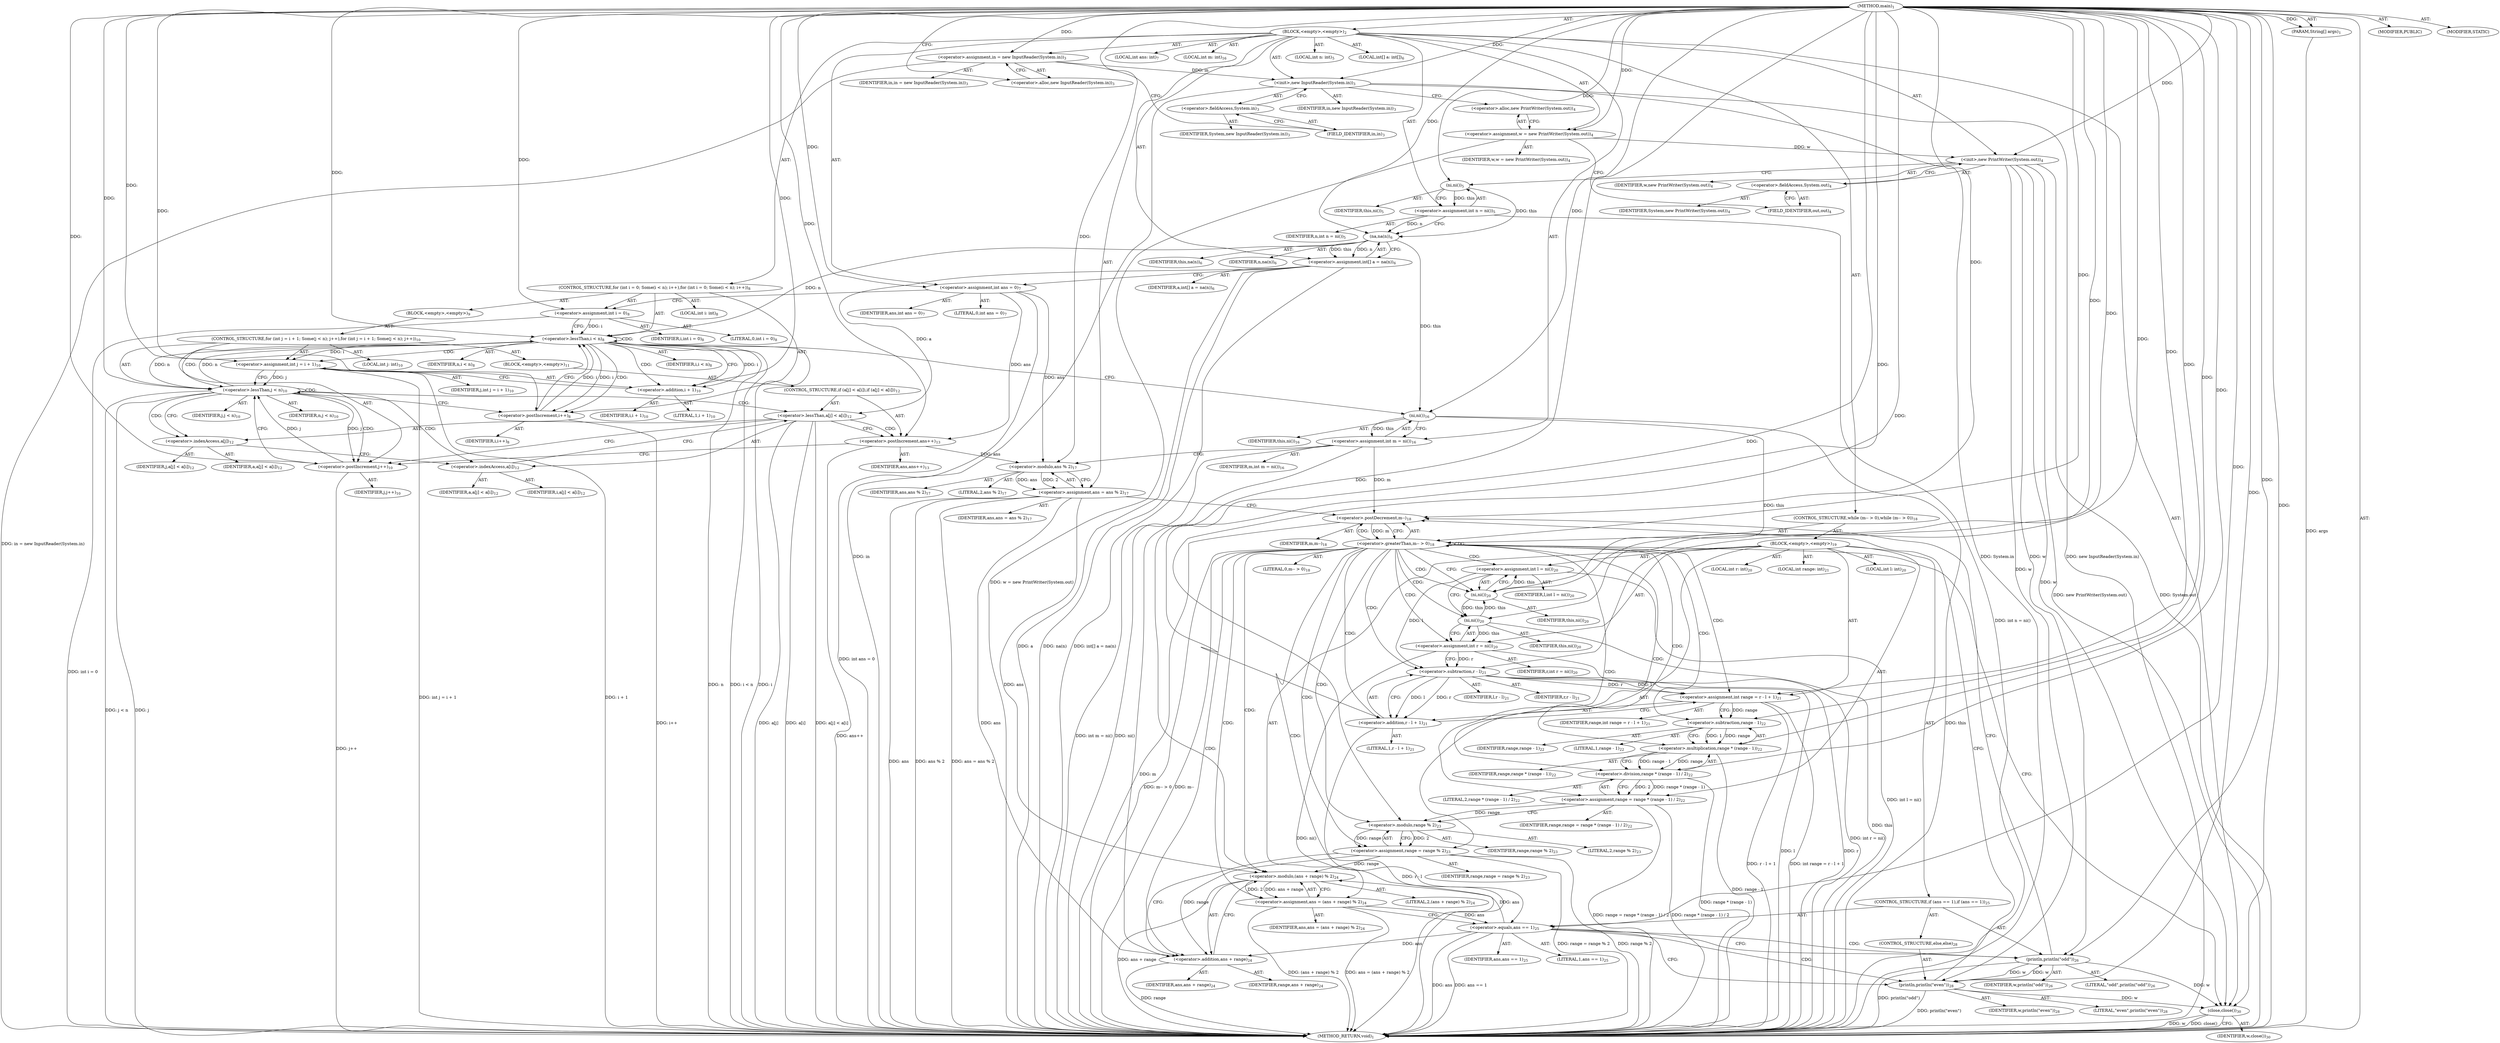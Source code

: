 digraph "main" {  
"17" [label = <(METHOD,main)<SUB>1</SUB>> ]
"18" [label = <(PARAM,String[] args)<SUB>1</SUB>> ]
"19" [label = <(BLOCK,&lt;empty&gt;,&lt;empty&gt;)<SUB>2</SUB>> ]
"20" [label = <(&lt;operator&gt;.assignment,in = new InputReader(System.in))<SUB>3</SUB>> ]
"21" [label = <(IDENTIFIER,in,in = new InputReader(System.in))<SUB>3</SUB>> ]
"22" [label = <(&lt;operator&gt;.alloc,new InputReader(System.in))<SUB>3</SUB>> ]
"23" [label = <(&lt;init&gt;,new InputReader(System.in))<SUB>3</SUB>> ]
"24" [label = <(IDENTIFIER,in,new InputReader(System.in))<SUB>3</SUB>> ]
"25" [label = <(&lt;operator&gt;.fieldAccess,System.in)<SUB>3</SUB>> ]
"26" [label = <(IDENTIFIER,System,new InputReader(System.in))<SUB>3</SUB>> ]
"27" [label = <(FIELD_IDENTIFIER,in,in)<SUB>3</SUB>> ]
"28" [label = <(&lt;operator&gt;.assignment,w = new PrintWriter(System.out))<SUB>4</SUB>> ]
"29" [label = <(IDENTIFIER,w,w = new PrintWriter(System.out))<SUB>4</SUB>> ]
"30" [label = <(&lt;operator&gt;.alloc,new PrintWriter(System.out))<SUB>4</SUB>> ]
"31" [label = <(&lt;init&gt;,new PrintWriter(System.out))<SUB>4</SUB>> ]
"32" [label = <(IDENTIFIER,w,new PrintWriter(System.out))<SUB>4</SUB>> ]
"33" [label = <(&lt;operator&gt;.fieldAccess,System.out)<SUB>4</SUB>> ]
"34" [label = <(IDENTIFIER,System,new PrintWriter(System.out))<SUB>4</SUB>> ]
"35" [label = <(FIELD_IDENTIFIER,out,out)<SUB>4</SUB>> ]
"36" [label = <(LOCAL,int n: int)<SUB>5</SUB>> ]
"37" [label = <(&lt;operator&gt;.assignment,int n = ni())<SUB>5</SUB>> ]
"38" [label = <(IDENTIFIER,n,int n = ni())<SUB>5</SUB>> ]
"39" [label = <(ni,ni())<SUB>5</SUB>> ]
"40" [label = <(IDENTIFIER,this,ni())<SUB>5</SUB>> ]
"41" [label = <(LOCAL,int[] a: int[])<SUB>6</SUB>> ]
"42" [label = <(&lt;operator&gt;.assignment,int[] a = na(n))<SUB>6</SUB>> ]
"43" [label = <(IDENTIFIER,a,int[] a = na(n))<SUB>6</SUB>> ]
"44" [label = <(na,na(n))<SUB>6</SUB>> ]
"45" [label = <(IDENTIFIER,this,na(n))<SUB>6</SUB>> ]
"46" [label = <(IDENTIFIER,n,na(n))<SUB>6</SUB>> ]
"47" [label = <(LOCAL,int ans: int)<SUB>7</SUB>> ]
"48" [label = <(&lt;operator&gt;.assignment,int ans = 0)<SUB>7</SUB>> ]
"49" [label = <(IDENTIFIER,ans,int ans = 0)<SUB>7</SUB>> ]
"50" [label = <(LITERAL,0,int ans = 0)<SUB>7</SUB>> ]
"51" [label = <(CONTROL_STRUCTURE,for (int i = 0; Some(i &lt; n); i++),for (int i = 0; Some(i &lt; n); i++))<SUB>8</SUB>> ]
"52" [label = <(LOCAL,int i: int)<SUB>8</SUB>> ]
"53" [label = <(&lt;operator&gt;.assignment,int i = 0)<SUB>8</SUB>> ]
"54" [label = <(IDENTIFIER,i,int i = 0)<SUB>8</SUB>> ]
"55" [label = <(LITERAL,0,int i = 0)<SUB>8</SUB>> ]
"56" [label = <(&lt;operator&gt;.lessThan,i &lt; n)<SUB>8</SUB>> ]
"57" [label = <(IDENTIFIER,i,i &lt; n)<SUB>8</SUB>> ]
"58" [label = <(IDENTIFIER,n,i &lt; n)<SUB>8</SUB>> ]
"59" [label = <(&lt;operator&gt;.postIncrement,i++)<SUB>8</SUB>> ]
"60" [label = <(IDENTIFIER,i,i++)<SUB>8</SUB>> ]
"61" [label = <(BLOCK,&lt;empty&gt;,&lt;empty&gt;)<SUB>9</SUB>> ]
"62" [label = <(CONTROL_STRUCTURE,for (int j = i + 1; Some(j &lt; n); j++),for (int j = i + 1; Some(j &lt; n); j++))<SUB>10</SUB>> ]
"63" [label = <(LOCAL,int j: int)<SUB>10</SUB>> ]
"64" [label = <(&lt;operator&gt;.assignment,int j = i + 1)<SUB>10</SUB>> ]
"65" [label = <(IDENTIFIER,j,int j = i + 1)<SUB>10</SUB>> ]
"66" [label = <(&lt;operator&gt;.addition,i + 1)<SUB>10</SUB>> ]
"67" [label = <(IDENTIFIER,i,i + 1)<SUB>10</SUB>> ]
"68" [label = <(LITERAL,1,i + 1)<SUB>10</SUB>> ]
"69" [label = <(&lt;operator&gt;.lessThan,j &lt; n)<SUB>10</SUB>> ]
"70" [label = <(IDENTIFIER,j,j &lt; n)<SUB>10</SUB>> ]
"71" [label = <(IDENTIFIER,n,j &lt; n)<SUB>10</SUB>> ]
"72" [label = <(&lt;operator&gt;.postIncrement,j++)<SUB>10</SUB>> ]
"73" [label = <(IDENTIFIER,j,j++)<SUB>10</SUB>> ]
"74" [label = <(BLOCK,&lt;empty&gt;,&lt;empty&gt;)<SUB>11</SUB>> ]
"75" [label = <(CONTROL_STRUCTURE,if (a[j] &lt; a[i]),if (a[j] &lt; a[i]))<SUB>12</SUB>> ]
"76" [label = <(&lt;operator&gt;.lessThan,a[j] &lt; a[i])<SUB>12</SUB>> ]
"77" [label = <(&lt;operator&gt;.indexAccess,a[j])<SUB>12</SUB>> ]
"78" [label = <(IDENTIFIER,a,a[j] &lt; a[i])<SUB>12</SUB>> ]
"79" [label = <(IDENTIFIER,j,a[j] &lt; a[i])<SUB>12</SUB>> ]
"80" [label = <(&lt;operator&gt;.indexAccess,a[i])<SUB>12</SUB>> ]
"81" [label = <(IDENTIFIER,a,a[j] &lt; a[i])<SUB>12</SUB>> ]
"82" [label = <(IDENTIFIER,i,a[j] &lt; a[i])<SUB>12</SUB>> ]
"83" [label = <(&lt;operator&gt;.postIncrement,ans++)<SUB>13</SUB>> ]
"84" [label = <(IDENTIFIER,ans,ans++)<SUB>13</SUB>> ]
"85" [label = <(LOCAL,int m: int)<SUB>16</SUB>> ]
"86" [label = <(&lt;operator&gt;.assignment,int m = ni())<SUB>16</SUB>> ]
"87" [label = <(IDENTIFIER,m,int m = ni())<SUB>16</SUB>> ]
"88" [label = <(ni,ni())<SUB>16</SUB>> ]
"89" [label = <(IDENTIFIER,this,ni())<SUB>16</SUB>> ]
"90" [label = <(&lt;operator&gt;.assignment,ans = ans % 2)<SUB>17</SUB>> ]
"91" [label = <(IDENTIFIER,ans,ans = ans % 2)<SUB>17</SUB>> ]
"92" [label = <(&lt;operator&gt;.modulo,ans % 2)<SUB>17</SUB>> ]
"93" [label = <(IDENTIFIER,ans,ans % 2)<SUB>17</SUB>> ]
"94" [label = <(LITERAL,2,ans % 2)<SUB>17</SUB>> ]
"95" [label = <(CONTROL_STRUCTURE,while (m-- &gt; 0),while (m-- &gt; 0))<SUB>18</SUB>> ]
"96" [label = <(&lt;operator&gt;.greaterThan,m-- &gt; 0)<SUB>18</SUB>> ]
"97" [label = <(&lt;operator&gt;.postDecrement,m--)<SUB>18</SUB>> ]
"98" [label = <(IDENTIFIER,m,m--)<SUB>18</SUB>> ]
"99" [label = <(LITERAL,0,m-- &gt; 0)<SUB>18</SUB>> ]
"100" [label = <(BLOCK,&lt;empty&gt;,&lt;empty&gt;)<SUB>19</SUB>> ]
"101" [label = <(LOCAL,int l: int)<SUB>20</SUB>> ]
"102" [label = <(LOCAL,int r: int)<SUB>20</SUB>> ]
"103" [label = <(&lt;operator&gt;.assignment,int l = ni())<SUB>20</SUB>> ]
"104" [label = <(IDENTIFIER,l,int l = ni())<SUB>20</SUB>> ]
"105" [label = <(ni,ni())<SUB>20</SUB>> ]
"106" [label = <(IDENTIFIER,this,ni())<SUB>20</SUB>> ]
"107" [label = <(&lt;operator&gt;.assignment,int r = ni())<SUB>20</SUB>> ]
"108" [label = <(IDENTIFIER,r,int r = ni())<SUB>20</SUB>> ]
"109" [label = <(ni,ni())<SUB>20</SUB>> ]
"110" [label = <(IDENTIFIER,this,ni())<SUB>20</SUB>> ]
"111" [label = <(LOCAL,int range: int)<SUB>21</SUB>> ]
"112" [label = <(&lt;operator&gt;.assignment,int range = r - l + 1)<SUB>21</SUB>> ]
"113" [label = <(IDENTIFIER,range,int range = r - l + 1)<SUB>21</SUB>> ]
"114" [label = <(&lt;operator&gt;.addition,r - l + 1)<SUB>21</SUB>> ]
"115" [label = <(&lt;operator&gt;.subtraction,r - l)<SUB>21</SUB>> ]
"116" [label = <(IDENTIFIER,r,r - l)<SUB>21</SUB>> ]
"117" [label = <(IDENTIFIER,l,r - l)<SUB>21</SUB>> ]
"118" [label = <(LITERAL,1,r - l + 1)<SUB>21</SUB>> ]
"119" [label = <(&lt;operator&gt;.assignment,range = range * (range - 1) / 2)<SUB>22</SUB>> ]
"120" [label = <(IDENTIFIER,range,range = range * (range - 1) / 2)<SUB>22</SUB>> ]
"121" [label = <(&lt;operator&gt;.division,range * (range - 1) / 2)<SUB>22</SUB>> ]
"122" [label = <(&lt;operator&gt;.multiplication,range * (range - 1))<SUB>22</SUB>> ]
"123" [label = <(IDENTIFIER,range,range * (range - 1))<SUB>22</SUB>> ]
"124" [label = <(&lt;operator&gt;.subtraction,range - 1)<SUB>22</SUB>> ]
"125" [label = <(IDENTIFIER,range,range - 1)<SUB>22</SUB>> ]
"126" [label = <(LITERAL,1,range - 1)<SUB>22</SUB>> ]
"127" [label = <(LITERAL,2,range * (range - 1) / 2)<SUB>22</SUB>> ]
"128" [label = <(&lt;operator&gt;.assignment,range = range % 2)<SUB>23</SUB>> ]
"129" [label = <(IDENTIFIER,range,range = range % 2)<SUB>23</SUB>> ]
"130" [label = <(&lt;operator&gt;.modulo,range % 2)<SUB>23</SUB>> ]
"131" [label = <(IDENTIFIER,range,range % 2)<SUB>23</SUB>> ]
"132" [label = <(LITERAL,2,range % 2)<SUB>23</SUB>> ]
"133" [label = <(&lt;operator&gt;.assignment,ans = (ans + range) % 2)<SUB>24</SUB>> ]
"134" [label = <(IDENTIFIER,ans,ans = (ans + range) % 2)<SUB>24</SUB>> ]
"135" [label = <(&lt;operator&gt;.modulo,(ans + range) % 2)<SUB>24</SUB>> ]
"136" [label = <(&lt;operator&gt;.addition,ans + range)<SUB>24</SUB>> ]
"137" [label = <(IDENTIFIER,ans,ans + range)<SUB>24</SUB>> ]
"138" [label = <(IDENTIFIER,range,ans + range)<SUB>24</SUB>> ]
"139" [label = <(LITERAL,2,(ans + range) % 2)<SUB>24</SUB>> ]
"140" [label = <(CONTROL_STRUCTURE,if (ans == 1),if (ans == 1))<SUB>25</SUB>> ]
"141" [label = <(&lt;operator&gt;.equals,ans == 1)<SUB>25</SUB>> ]
"142" [label = <(IDENTIFIER,ans,ans == 1)<SUB>25</SUB>> ]
"143" [label = <(LITERAL,1,ans == 1)<SUB>25</SUB>> ]
"144" [label = <(println,println(&quot;odd&quot;))<SUB>26</SUB>> ]
"145" [label = <(IDENTIFIER,w,println(&quot;odd&quot;))<SUB>26</SUB>> ]
"146" [label = <(LITERAL,&quot;odd&quot;,println(&quot;odd&quot;))<SUB>26</SUB>> ]
"147" [label = <(CONTROL_STRUCTURE,else,else)<SUB>28</SUB>> ]
"148" [label = <(println,println(&quot;even&quot;))<SUB>28</SUB>> ]
"149" [label = <(IDENTIFIER,w,println(&quot;even&quot;))<SUB>28</SUB>> ]
"150" [label = <(LITERAL,&quot;even&quot;,println(&quot;even&quot;))<SUB>28</SUB>> ]
"151" [label = <(close,close())<SUB>30</SUB>> ]
"152" [label = <(IDENTIFIER,w,close())<SUB>30</SUB>> ]
"153" [label = <(MODIFIER,PUBLIC)> ]
"154" [label = <(MODIFIER,STATIC)> ]
"155" [label = <(METHOD_RETURN,void)<SUB>1</SUB>> ]
  "17" -> "18"  [ label = "AST: "] 
  "17" -> "19"  [ label = "AST: "] 
  "17" -> "153"  [ label = "AST: "] 
  "17" -> "154"  [ label = "AST: "] 
  "17" -> "155"  [ label = "AST: "] 
  "19" -> "20"  [ label = "AST: "] 
  "19" -> "23"  [ label = "AST: "] 
  "19" -> "28"  [ label = "AST: "] 
  "19" -> "31"  [ label = "AST: "] 
  "19" -> "36"  [ label = "AST: "] 
  "19" -> "37"  [ label = "AST: "] 
  "19" -> "41"  [ label = "AST: "] 
  "19" -> "42"  [ label = "AST: "] 
  "19" -> "47"  [ label = "AST: "] 
  "19" -> "48"  [ label = "AST: "] 
  "19" -> "51"  [ label = "AST: "] 
  "19" -> "85"  [ label = "AST: "] 
  "19" -> "86"  [ label = "AST: "] 
  "19" -> "90"  [ label = "AST: "] 
  "19" -> "95"  [ label = "AST: "] 
  "19" -> "151"  [ label = "AST: "] 
  "20" -> "21"  [ label = "AST: "] 
  "20" -> "22"  [ label = "AST: "] 
  "23" -> "24"  [ label = "AST: "] 
  "23" -> "25"  [ label = "AST: "] 
  "25" -> "26"  [ label = "AST: "] 
  "25" -> "27"  [ label = "AST: "] 
  "28" -> "29"  [ label = "AST: "] 
  "28" -> "30"  [ label = "AST: "] 
  "31" -> "32"  [ label = "AST: "] 
  "31" -> "33"  [ label = "AST: "] 
  "33" -> "34"  [ label = "AST: "] 
  "33" -> "35"  [ label = "AST: "] 
  "37" -> "38"  [ label = "AST: "] 
  "37" -> "39"  [ label = "AST: "] 
  "39" -> "40"  [ label = "AST: "] 
  "42" -> "43"  [ label = "AST: "] 
  "42" -> "44"  [ label = "AST: "] 
  "44" -> "45"  [ label = "AST: "] 
  "44" -> "46"  [ label = "AST: "] 
  "48" -> "49"  [ label = "AST: "] 
  "48" -> "50"  [ label = "AST: "] 
  "51" -> "52"  [ label = "AST: "] 
  "51" -> "53"  [ label = "AST: "] 
  "51" -> "56"  [ label = "AST: "] 
  "51" -> "59"  [ label = "AST: "] 
  "51" -> "61"  [ label = "AST: "] 
  "53" -> "54"  [ label = "AST: "] 
  "53" -> "55"  [ label = "AST: "] 
  "56" -> "57"  [ label = "AST: "] 
  "56" -> "58"  [ label = "AST: "] 
  "59" -> "60"  [ label = "AST: "] 
  "61" -> "62"  [ label = "AST: "] 
  "62" -> "63"  [ label = "AST: "] 
  "62" -> "64"  [ label = "AST: "] 
  "62" -> "69"  [ label = "AST: "] 
  "62" -> "72"  [ label = "AST: "] 
  "62" -> "74"  [ label = "AST: "] 
  "64" -> "65"  [ label = "AST: "] 
  "64" -> "66"  [ label = "AST: "] 
  "66" -> "67"  [ label = "AST: "] 
  "66" -> "68"  [ label = "AST: "] 
  "69" -> "70"  [ label = "AST: "] 
  "69" -> "71"  [ label = "AST: "] 
  "72" -> "73"  [ label = "AST: "] 
  "74" -> "75"  [ label = "AST: "] 
  "75" -> "76"  [ label = "AST: "] 
  "75" -> "83"  [ label = "AST: "] 
  "76" -> "77"  [ label = "AST: "] 
  "76" -> "80"  [ label = "AST: "] 
  "77" -> "78"  [ label = "AST: "] 
  "77" -> "79"  [ label = "AST: "] 
  "80" -> "81"  [ label = "AST: "] 
  "80" -> "82"  [ label = "AST: "] 
  "83" -> "84"  [ label = "AST: "] 
  "86" -> "87"  [ label = "AST: "] 
  "86" -> "88"  [ label = "AST: "] 
  "88" -> "89"  [ label = "AST: "] 
  "90" -> "91"  [ label = "AST: "] 
  "90" -> "92"  [ label = "AST: "] 
  "92" -> "93"  [ label = "AST: "] 
  "92" -> "94"  [ label = "AST: "] 
  "95" -> "96"  [ label = "AST: "] 
  "95" -> "100"  [ label = "AST: "] 
  "96" -> "97"  [ label = "AST: "] 
  "96" -> "99"  [ label = "AST: "] 
  "97" -> "98"  [ label = "AST: "] 
  "100" -> "101"  [ label = "AST: "] 
  "100" -> "102"  [ label = "AST: "] 
  "100" -> "103"  [ label = "AST: "] 
  "100" -> "107"  [ label = "AST: "] 
  "100" -> "111"  [ label = "AST: "] 
  "100" -> "112"  [ label = "AST: "] 
  "100" -> "119"  [ label = "AST: "] 
  "100" -> "128"  [ label = "AST: "] 
  "100" -> "133"  [ label = "AST: "] 
  "100" -> "140"  [ label = "AST: "] 
  "103" -> "104"  [ label = "AST: "] 
  "103" -> "105"  [ label = "AST: "] 
  "105" -> "106"  [ label = "AST: "] 
  "107" -> "108"  [ label = "AST: "] 
  "107" -> "109"  [ label = "AST: "] 
  "109" -> "110"  [ label = "AST: "] 
  "112" -> "113"  [ label = "AST: "] 
  "112" -> "114"  [ label = "AST: "] 
  "114" -> "115"  [ label = "AST: "] 
  "114" -> "118"  [ label = "AST: "] 
  "115" -> "116"  [ label = "AST: "] 
  "115" -> "117"  [ label = "AST: "] 
  "119" -> "120"  [ label = "AST: "] 
  "119" -> "121"  [ label = "AST: "] 
  "121" -> "122"  [ label = "AST: "] 
  "121" -> "127"  [ label = "AST: "] 
  "122" -> "123"  [ label = "AST: "] 
  "122" -> "124"  [ label = "AST: "] 
  "124" -> "125"  [ label = "AST: "] 
  "124" -> "126"  [ label = "AST: "] 
  "128" -> "129"  [ label = "AST: "] 
  "128" -> "130"  [ label = "AST: "] 
  "130" -> "131"  [ label = "AST: "] 
  "130" -> "132"  [ label = "AST: "] 
  "133" -> "134"  [ label = "AST: "] 
  "133" -> "135"  [ label = "AST: "] 
  "135" -> "136"  [ label = "AST: "] 
  "135" -> "139"  [ label = "AST: "] 
  "136" -> "137"  [ label = "AST: "] 
  "136" -> "138"  [ label = "AST: "] 
  "140" -> "141"  [ label = "AST: "] 
  "140" -> "144"  [ label = "AST: "] 
  "140" -> "147"  [ label = "AST: "] 
  "141" -> "142"  [ label = "AST: "] 
  "141" -> "143"  [ label = "AST: "] 
  "144" -> "145"  [ label = "AST: "] 
  "144" -> "146"  [ label = "AST: "] 
  "147" -> "148"  [ label = "AST: "] 
  "148" -> "149"  [ label = "AST: "] 
  "148" -> "150"  [ label = "AST: "] 
  "151" -> "152"  [ label = "AST: "] 
  "20" -> "27"  [ label = "CFG: "] 
  "23" -> "30"  [ label = "CFG: "] 
  "28" -> "35"  [ label = "CFG: "] 
  "31" -> "39"  [ label = "CFG: "] 
  "37" -> "44"  [ label = "CFG: "] 
  "42" -> "48"  [ label = "CFG: "] 
  "48" -> "53"  [ label = "CFG: "] 
  "86" -> "92"  [ label = "CFG: "] 
  "90" -> "97"  [ label = "CFG: "] 
  "151" -> "155"  [ label = "CFG: "] 
  "22" -> "20"  [ label = "CFG: "] 
  "25" -> "23"  [ label = "CFG: "] 
  "30" -> "28"  [ label = "CFG: "] 
  "33" -> "31"  [ label = "CFG: "] 
  "39" -> "37"  [ label = "CFG: "] 
  "44" -> "42"  [ label = "CFG: "] 
  "53" -> "56"  [ label = "CFG: "] 
  "56" -> "66"  [ label = "CFG: "] 
  "56" -> "88"  [ label = "CFG: "] 
  "59" -> "56"  [ label = "CFG: "] 
  "88" -> "86"  [ label = "CFG: "] 
  "92" -> "90"  [ label = "CFG: "] 
  "96" -> "105"  [ label = "CFG: "] 
  "96" -> "151"  [ label = "CFG: "] 
  "27" -> "25"  [ label = "CFG: "] 
  "35" -> "33"  [ label = "CFG: "] 
  "97" -> "96"  [ label = "CFG: "] 
  "103" -> "109"  [ label = "CFG: "] 
  "107" -> "115"  [ label = "CFG: "] 
  "112" -> "124"  [ label = "CFG: "] 
  "119" -> "130"  [ label = "CFG: "] 
  "128" -> "136"  [ label = "CFG: "] 
  "133" -> "141"  [ label = "CFG: "] 
  "64" -> "69"  [ label = "CFG: "] 
  "69" -> "77"  [ label = "CFG: "] 
  "69" -> "59"  [ label = "CFG: "] 
  "72" -> "69"  [ label = "CFG: "] 
  "105" -> "103"  [ label = "CFG: "] 
  "109" -> "107"  [ label = "CFG: "] 
  "114" -> "112"  [ label = "CFG: "] 
  "121" -> "119"  [ label = "CFG: "] 
  "130" -> "128"  [ label = "CFG: "] 
  "135" -> "133"  [ label = "CFG: "] 
  "141" -> "144"  [ label = "CFG: "] 
  "141" -> "148"  [ label = "CFG: "] 
  "144" -> "97"  [ label = "CFG: "] 
  "66" -> "64"  [ label = "CFG: "] 
  "115" -> "114"  [ label = "CFG: "] 
  "122" -> "121"  [ label = "CFG: "] 
  "136" -> "135"  [ label = "CFG: "] 
  "148" -> "97"  [ label = "CFG: "] 
  "76" -> "83"  [ label = "CFG: "] 
  "76" -> "72"  [ label = "CFG: "] 
  "83" -> "72"  [ label = "CFG: "] 
  "124" -> "122"  [ label = "CFG: "] 
  "77" -> "80"  [ label = "CFG: "] 
  "80" -> "76"  [ label = "CFG: "] 
  "17" -> "22"  [ label = "CFG: "] 
  "18" -> "155"  [ label = "DDG: args"] 
  "20" -> "155"  [ label = "DDG: in = new InputReader(System.in)"] 
  "23" -> "155"  [ label = "DDG: in"] 
  "23" -> "155"  [ label = "DDG: System.in"] 
  "23" -> "155"  [ label = "DDG: new InputReader(System.in)"] 
  "28" -> "155"  [ label = "DDG: w = new PrintWriter(System.out)"] 
  "31" -> "155"  [ label = "DDG: System.out"] 
  "31" -> "155"  [ label = "DDG: new PrintWriter(System.out)"] 
  "37" -> "155"  [ label = "DDG: int n = ni()"] 
  "42" -> "155"  [ label = "DDG: a"] 
  "42" -> "155"  [ label = "DDG: na(n)"] 
  "42" -> "155"  [ label = "DDG: int[] a = na(n)"] 
  "48" -> "155"  [ label = "DDG: int ans = 0"] 
  "53" -> "155"  [ label = "DDG: int i = 0"] 
  "56" -> "155"  [ label = "DDG: i"] 
  "56" -> "155"  [ label = "DDG: n"] 
  "56" -> "155"  [ label = "DDG: i &lt; n"] 
  "88" -> "155"  [ label = "DDG: this"] 
  "86" -> "155"  [ label = "DDG: ni()"] 
  "86" -> "155"  [ label = "DDG: int m = ni()"] 
  "90" -> "155"  [ label = "DDG: ans"] 
  "90" -> "155"  [ label = "DDG: ans % 2"] 
  "90" -> "155"  [ label = "DDG: ans = ans % 2"] 
  "97" -> "155"  [ label = "DDG: m"] 
  "96" -> "155"  [ label = "DDG: m--"] 
  "96" -> "155"  [ label = "DDG: m-- &gt; 0"] 
  "151" -> "155"  [ label = "DDG: w"] 
  "151" -> "155"  [ label = "DDG: close()"] 
  "103" -> "155"  [ label = "DDG: int l = ni()"] 
  "109" -> "155"  [ label = "DDG: this"] 
  "107" -> "155"  [ label = "DDG: ni()"] 
  "107" -> "155"  [ label = "DDG: int r = ni()"] 
  "115" -> "155"  [ label = "DDG: r"] 
  "115" -> "155"  [ label = "DDG: l"] 
  "114" -> "155"  [ label = "DDG: r - l"] 
  "112" -> "155"  [ label = "DDG: r - l + 1"] 
  "112" -> "155"  [ label = "DDG: int range = r - l + 1"] 
  "122" -> "155"  [ label = "DDG: range - 1"] 
  "121" -> "155"  [ label = "DDG: range * (range - 1)"] 
  "119" -> "155"  [ label = "DDG: range * (range - 1) / 2"] 
  "119" -> "155"  [ label = "DDG: range = range * (range - 1) / 2"] 
  "128" -> "155"  [ label = "DDG: range % 2"] 
  "128" -> "155"  [ label = "DDG: range = range % 2"] 
  "136" -> "155"  [ label = "DDG: range"] 
  "135" -> "155"  [ label = "DDG: ans + range"] 
  "133" -> "155"  [ label = "DDG: (ans + range) % 2"] 
  "133" -> "155"  [ label = "DDG: ans = (ans + range) % 2"] 
  "141" -> "155"  [ label = "DDG: ans"] 
  "141" -> "155"  [ label = "DDG: ans == 1"] 
  "148" -> "155"  [ label = "DDG: println(&quot;even&quot;)"] 
  "144" -> "155"  [ label = "DDG: println(&quot;odd&quot;)"] 
  "64" -> "155"  [ label = "DDG: i + 1"] 
  "64" -> "155"  [ label = "DDG: int j = i + 1"] 
  "69" -> "155"  [ label = "DDG: j"] 
  "69" -> "155"  [ label = "DDG: j &lt; n"] 
  "59" -> "155"  [ label = "DDG: i++"] 
  "76" -> "155"  [ label = "DDG: a[j]"] 
  "76" -> "155"  [ label = "DDG: a[i]"] 
  "76" -> "155"  [ label = "DDG: a[j] &lt; a[i]"] 
  "83" -> "155"  [ label = "DDG: ans++"] 
  "72" -> "155"  [ label = "DDG: j++"] 
  "17" -> "18"  [ label = "DDG: "] 
  "17" -> "20"  [ label = "DDG: "] 
  "17" -> "28"  [ label = "DDG: "] 
  "39" -> "37"  [ label = "DDG: this"] 
  "44" -> "42"  [ label = "DDG: this"] 
  "44" -> "42"  [ label = "DDG: n"] 
  "17" -> "48"  [ label = "DDG: "] 
  "88" -> "86"  [ label = "DDG: this"] 
  "92" -> "90"  [ label = "DDG: ans"] 
  "92" -> "90"  [ label = "DDG: 2"] 
  "20" -> "23"  [ label = "DDG: in"] 
  "17" -> "23"  [ label = "DDG: "] 
  "28" -> "31"  [ label = "DDG: w"] 
  "17" -> "31"  [ label = "DDG: "] 
  "17" -> "53"  [ label = "DDG: "] 
  "31" -> "151"  [ label = "DDG: w"] 
  "148" -> "151"  [ label = "DDG: w"] 
  "144" -> "151"  [ label = "DDG: w"] 
  "17" -> "151"  [ label = "DDG: "] 
  "17" -> "39"  [ label = "DDG: "] 
  "39" -> "44"  [ label = "DDG: this"] 
  "17" -> "44"  [ label = "DDG: "] 
  "37" -> "44"  [ label = "DDG: n"] 
  "53" -> "56"  [ label = "DDG: i"] 
  "59" -> "56"  [ label = "DDG: i"] 
  "17" -> "56"  [ label = "DDG: "] 
  "44" -> "56"  [ label = "DDG: n"] 
  "69" -> "56"  [ label = "DDG: n"] 
  "17" -> "59"  [ label = "DDG: "] 
  "56" -> "59"  [ label = "DDG: i"] 
  "44" -> "88"  [ label = "DDG: this"] 
  "17" -> "88"  [ label = "DDG: "] 
  "48" -> "92"  [ label = "DDG: ans"] 
  "83" -> "92"  [ label = "DDG: ans"] 
  "17" -> "92"  [ label = "DDG: "] 
  "97" -> "96"  [ label = "DDG: m"] 
  "17" -> "96"  [ label = "DDG: "] 
  "105" -> "103"  [ label = "DDG: this"] 
  "109" -> "107"  [ label = "DDG: this"] 
  "115" -> "112"  [ label = "DDG: r"] 
  "115" -> "112"  [ label = "DDG: l"] 
  "17" -> "112"  [ label = "DDG: "] 
  "121" -> "119"  [ label = "DDG: range * (range - 1)"] 
  "121" -> "119"  [ label = "DDG: 2"] 
  "130" -> "128"  [ label = "DDG: range"] 
  "130" -> "128"  [ label = "DDG: 2"] 
  "135" -> "133"  [ label = "DDG: ans + range"] 
  "135" -> "133"  [ label = "DDG: 2"] 
  "56" -> "64"  [ label = "DDG: i"] 
  "17" -> "64"  [ label = "DDG: "] 
  "86" -> "97"  [ label = "DDG: m"] 
  "17" -> "97"  [ label = "DDG: "] 
  "64" -> "69"  [ label = "DDG: j"] 
  "72" -> "69"  [ label = "DDG: j"] 
  "17" -> "69"  [ label = "DDG: "] 
  "56" -> "69"  [ label = "DDG: n"] 
  "69" -> "72"  [ label = "DDG: j"] 
  "17" -> "72"  [ label = "DDG: "] 
  "88" -> "105"  [ label = "DDG: this"] 
  "109" -> "105"  [ label = "DDG: this"] 
  "17" -> "105"  [ label = "DDG: "] 
  "105" -> "109"  [ label = "DDG: this"] 
  "17" -> "109"  [ label = "DDG: "] 
  "115" -> "114"  [ label = "DDG: r"] 
  "115" -> "114"  [ label = "DDG: l"] 
  "17" -> "114"  [ label = "DDG: "] 
  "122" -> "121"  [ label = "DDG: range"] 
  "122" -> "121"  [ label = "DDG: range - 1"] 
  "17" -> "121"  [ label = "DDG: "] 
  "119" -> "130"  [ label = "DDG: range"] 
  "17" -> "130"  [ label = "DDG: "] 
  "90" -> "135"  [ label = "DDG: ans"] 
  "141" -> "135"  [ label = "DDG: ans"] 
  "17" -> "135"  [ label = "DDG: "] 
  "128" -> "135"  [ label = "DDG: range"] 
  "133" -> "141"  [ label = "DDG: ans"] 
  "17" -> "141"  [ label = "DDG: "] 
  "31" -> "144"  [ label = "DDG: w"] 
  "148" -> "144"  [ label = "DDG: w"] 
  "17" -> "144"  [ label = "DDG: "] 
  "56" -> "66"  [ label = "DDG: i"] 
  "17" -> "66"  [ label = "DDG: "] 
  "107" -> "115"  [ label = "DDG: r"] 
  "17" -> "115"  [ label = "DDG: "] 
  "103" -> "115"  [ label = "DDG: l"] 
  "124" -> "122"  [ label = "DDG: range"] 
  "17" -> "122"  [ label = "DDG: "] 
  "124" -> "122"  [ label = "DDG: 1"] 
  "90" -> "136"  [ label = "DDG: ans"] 
  "141" -> "136"  [ label = "DDG: ans"] 
  "17" -> "136"  [ label = "DDG: "] 
  "128" -> "136"  [ label = "DDG: range"] 
  "31" -> "148"  [ label = "DDG: w"] 
  "144" -> "148"  [ label = "DDG: w"] 
  "17" -> "148"  [ label = "DDG: "] 
  "42" -> "76"  [ label = "DDG: a"] 
  "48" -> "83"  [ label = "DDG: ans"] 
  "17" -> "83"  [ label = "DDG: "] 
  "112" -> "124"  [ label = "DDG: range"] 
  "17" -> "124"  [ label = "DDG: "] 
  "56" -> "64"  [ label = "CDG: "] 
  "56" -> "66"  [ label = "CDG: "] 
  "56" -> "56"  [ label = "CDG: "] 
  "56" -> "69"  [ label = "CDG: "] 
  "56" -> "59"  [ label = "CDG: "] 
  "96" -> "107"  [ label = "CDG: "] 
  "96" -> "115"  [ label = "CDG: "] 
  "96" -> "141"  [ label = "CDG: "] 
  "96" -> "96"  [ label = "CDG: "] 
  "96" -> "136"  [ label = "CDG: "] 
  "96" -> "122"  [ label = "CDG: "] 
  "96" -> "128"  [ label = "CDG: "] 
  "96" -> "114"  [ label = "CDG: "] 
  "96" -> "103"  [ label = "CDG: "] 
  "96" -> "119"  [ label = "CDG: "] 
  "96" -> "121"  [ label = "CDG: "] 
  "96" -> "97"  [ label = "CDG: "] 
  "96" -> "112"  [ label = "CDG: "] 
  "96" -> "105"  [ label = "CDG: "] 
  "96" -> "130"  [ label = "CDG: "] 
  "96" -> "135"  [ label = "CDG: "] 
  "96" -> "124"  [ label = "CDG: "] 
  "96" -> "109"  [ label = "CDG: "] 
  "96" -> "133"  [ label = "CDG: "] 
  "69" -> "77"  [ label = "CDG: "] 
  "69" -> "72"  [ label = "CDG: "] 
  "69" -> "69"  [ label = "CDG: "] 
  "69" -> "76"  [ label = "CDG: "] 
  "69" -> "80"  [ label = "CDG: "] 
  "141" -> "144"  [ label = "CDG: "] 
  "141" -> "148"  [ label = "CDG: "] 
  "76" -> "83"  [ label = "CDG: "] 
}
